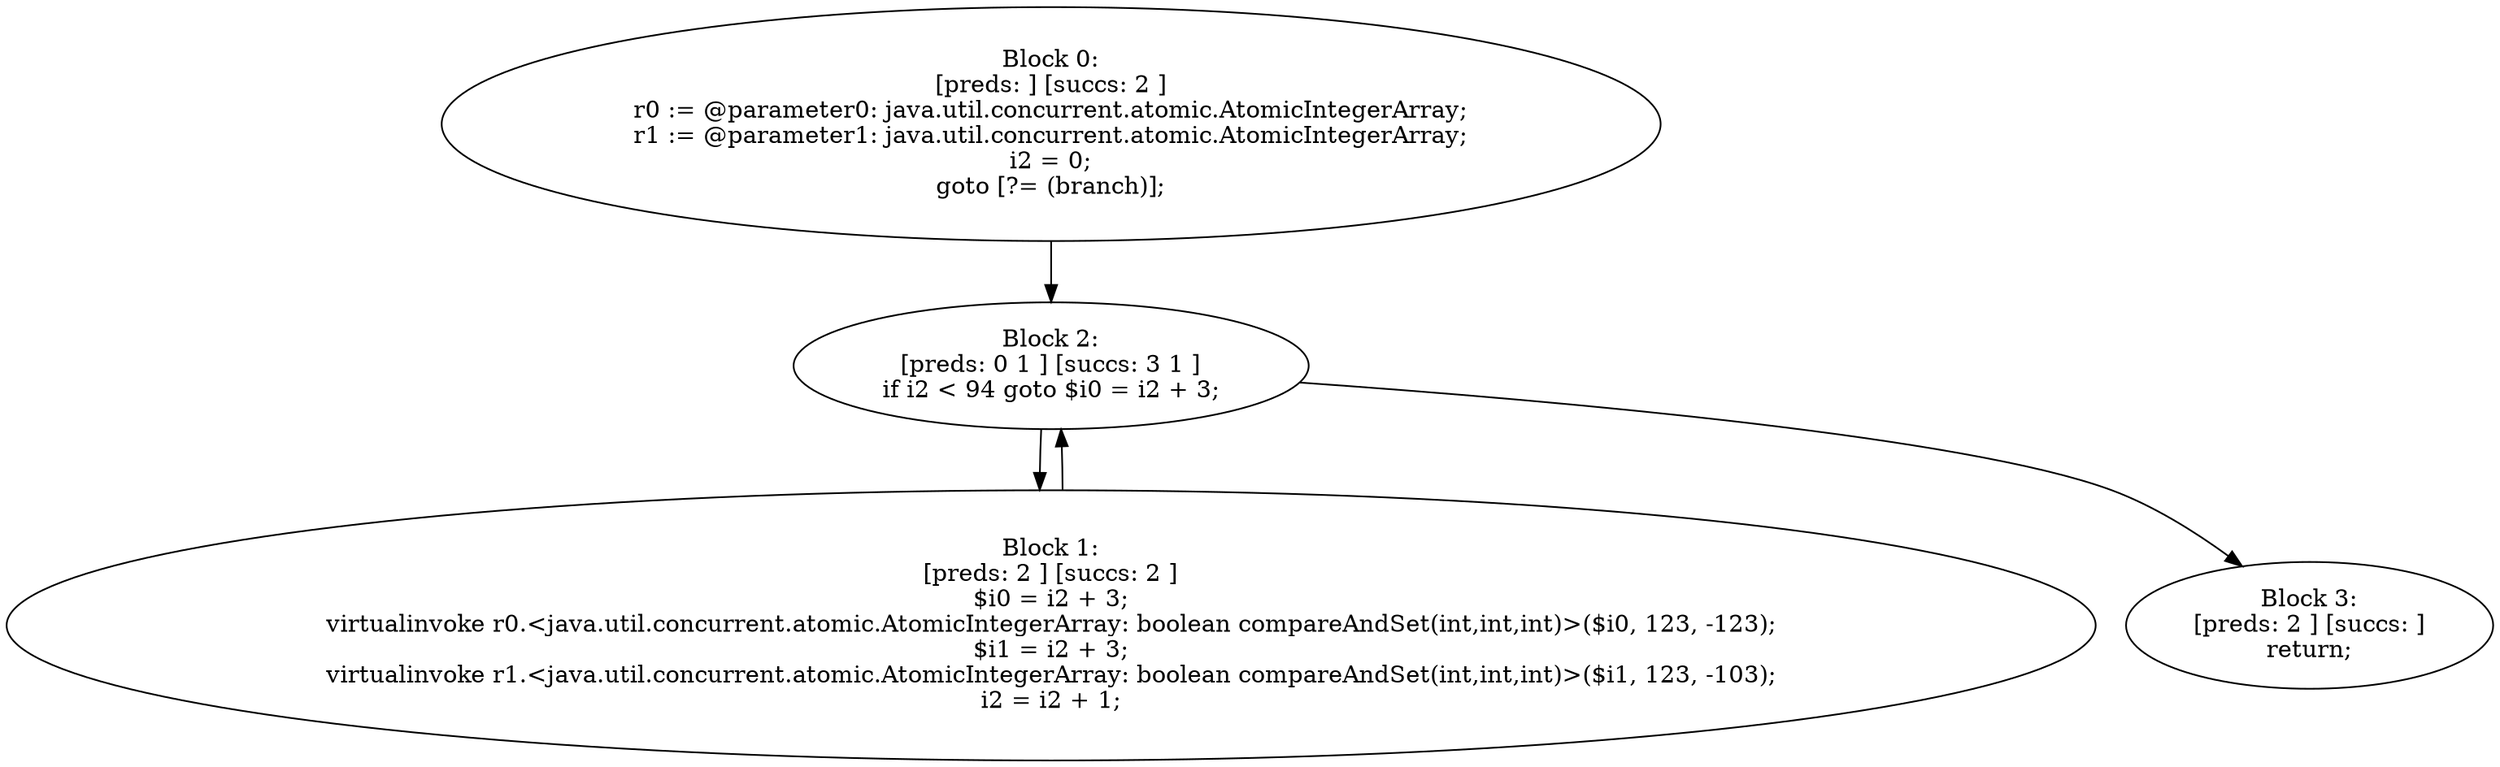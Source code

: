 digraph "unitGraph" {
    "Block 0:
[preds: ] [succs: 2 ]
r0 := @parameter0: java.util.concurrent.atomic.AtomicIntegerArray;
r1 := @parameter1: java.util.concurrent.atomic.AtomicIntegerArray;
i2 = 0;
goto [?= (branch)];
"
    "Block 1:
[preds: 2 ] [succs: 2 ]
$i0 = i2 + 3;
virtualinvoke r0.<java.util.concurrent.atomic.AtomicIntegerArray: boolean compareAndSet(int,int,int)>($i0, 123, -123);
$i1 = i2 + 3;
virtualinvoke r1.<java.util.concurrent.atomic.AtomicIntegerArray: boolean compareAndSet(int,int,int)>($i1, 123, -103);
i2 = i2 + 1;
"
    "Block 2:
[preds: 0 1 ] [succs: 3 1 ]
if i2 < 94 goto $i0 = i2 + 3;
"
    "Block 3:
[preds: 2 ] [succs: ]
return;
"
    "Block 0:
[preds: ] [succs: 2 ]
r0 := @parameter0: java.util.concurrent.atomic.AtomicIntegerArray;
r1 := @parameter1: java.util.concurrent.atomic.AtomicIntegerArray;
i2 = 0;
goto [?= (branch)];
"->"Block 2:
[preds: 0 1 ] [succs: 3 1 ]
if i2 < 94 goto $i0 = i2 + 3;
";
    "Block 1:
[preds: 2 ] [succs: 2 ]
$i0 = i2 + 3;
virtualinvoke r0.<java.util.concurrent.atomic.AtomicIntegerArray: boolean compareAndSet(int,int,int)>($i0, 123, -123);
$i1 = i2 + 3;
virtualinvoke r1.<java.util.concurrent.atomic.AtomicIntegerArray: boolean compareAndSet(int,int,int)>($i1, 123, -103);
i2 = i2 + 1;
"->"Block 2:
[preds: 0 1 ] [succs: 3 1 ]
if i2 < 94 goto $i0 = i2 + 3;
";
    "Block 2:
[preds: 0 1 ] [succs: 3 1 ]
if i2 < 94 goto $i0 = i2 + 3;
"->"Block 3:
[preds: 2 ] [succs: ]
return;
";
    "Block 2:
[preds: 0 1 ] [succs: 3 1 ]
if i2 < 94 goto $i0 = i2 + 3;
"->"Block 1:
[preds: 2 ] [succs: 2 ]
$i0 = i2 + 3;
virtualinvoke r0.<java.util.concurrent.atomic.AtomicIntegerArray: boolean compareAndSet(int,int,int)>($i0, 123, -123);
$i1 = i2 + 3;
virtualinvoke r1.<java.util.concurrent.atomic.AtomicIntegerArray: boolean compareAndSet(int,int,int)>($i1, 123, -103);
i2 = i2 + 1;
";
}
